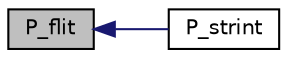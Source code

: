 digraph "P_flit"
{
  edge [fontname="Helvetica",fontsize="10",labelfontname="Helvetica",labelfontsize="10"];
  node [fontname="Helvetica",fontsize="10",shape=record];
  rankdir="LR";
  Node380 [label="P_flit",height=0.2,width=0.4,color="black", fillcolor="grey75", style="filled", fontcolor="black"];
  Node380 -> Node381 [dir="back",color="midnightblue",fontsize="10",style="solid"];
  Node381 [label="P_strint",height=0.2,width=0.4,color="black", fillcolor="white", style="filled",URL="$atlast_8c.html#a648b2b3678b90acbfc23cd8575e5a1fa"];
}
